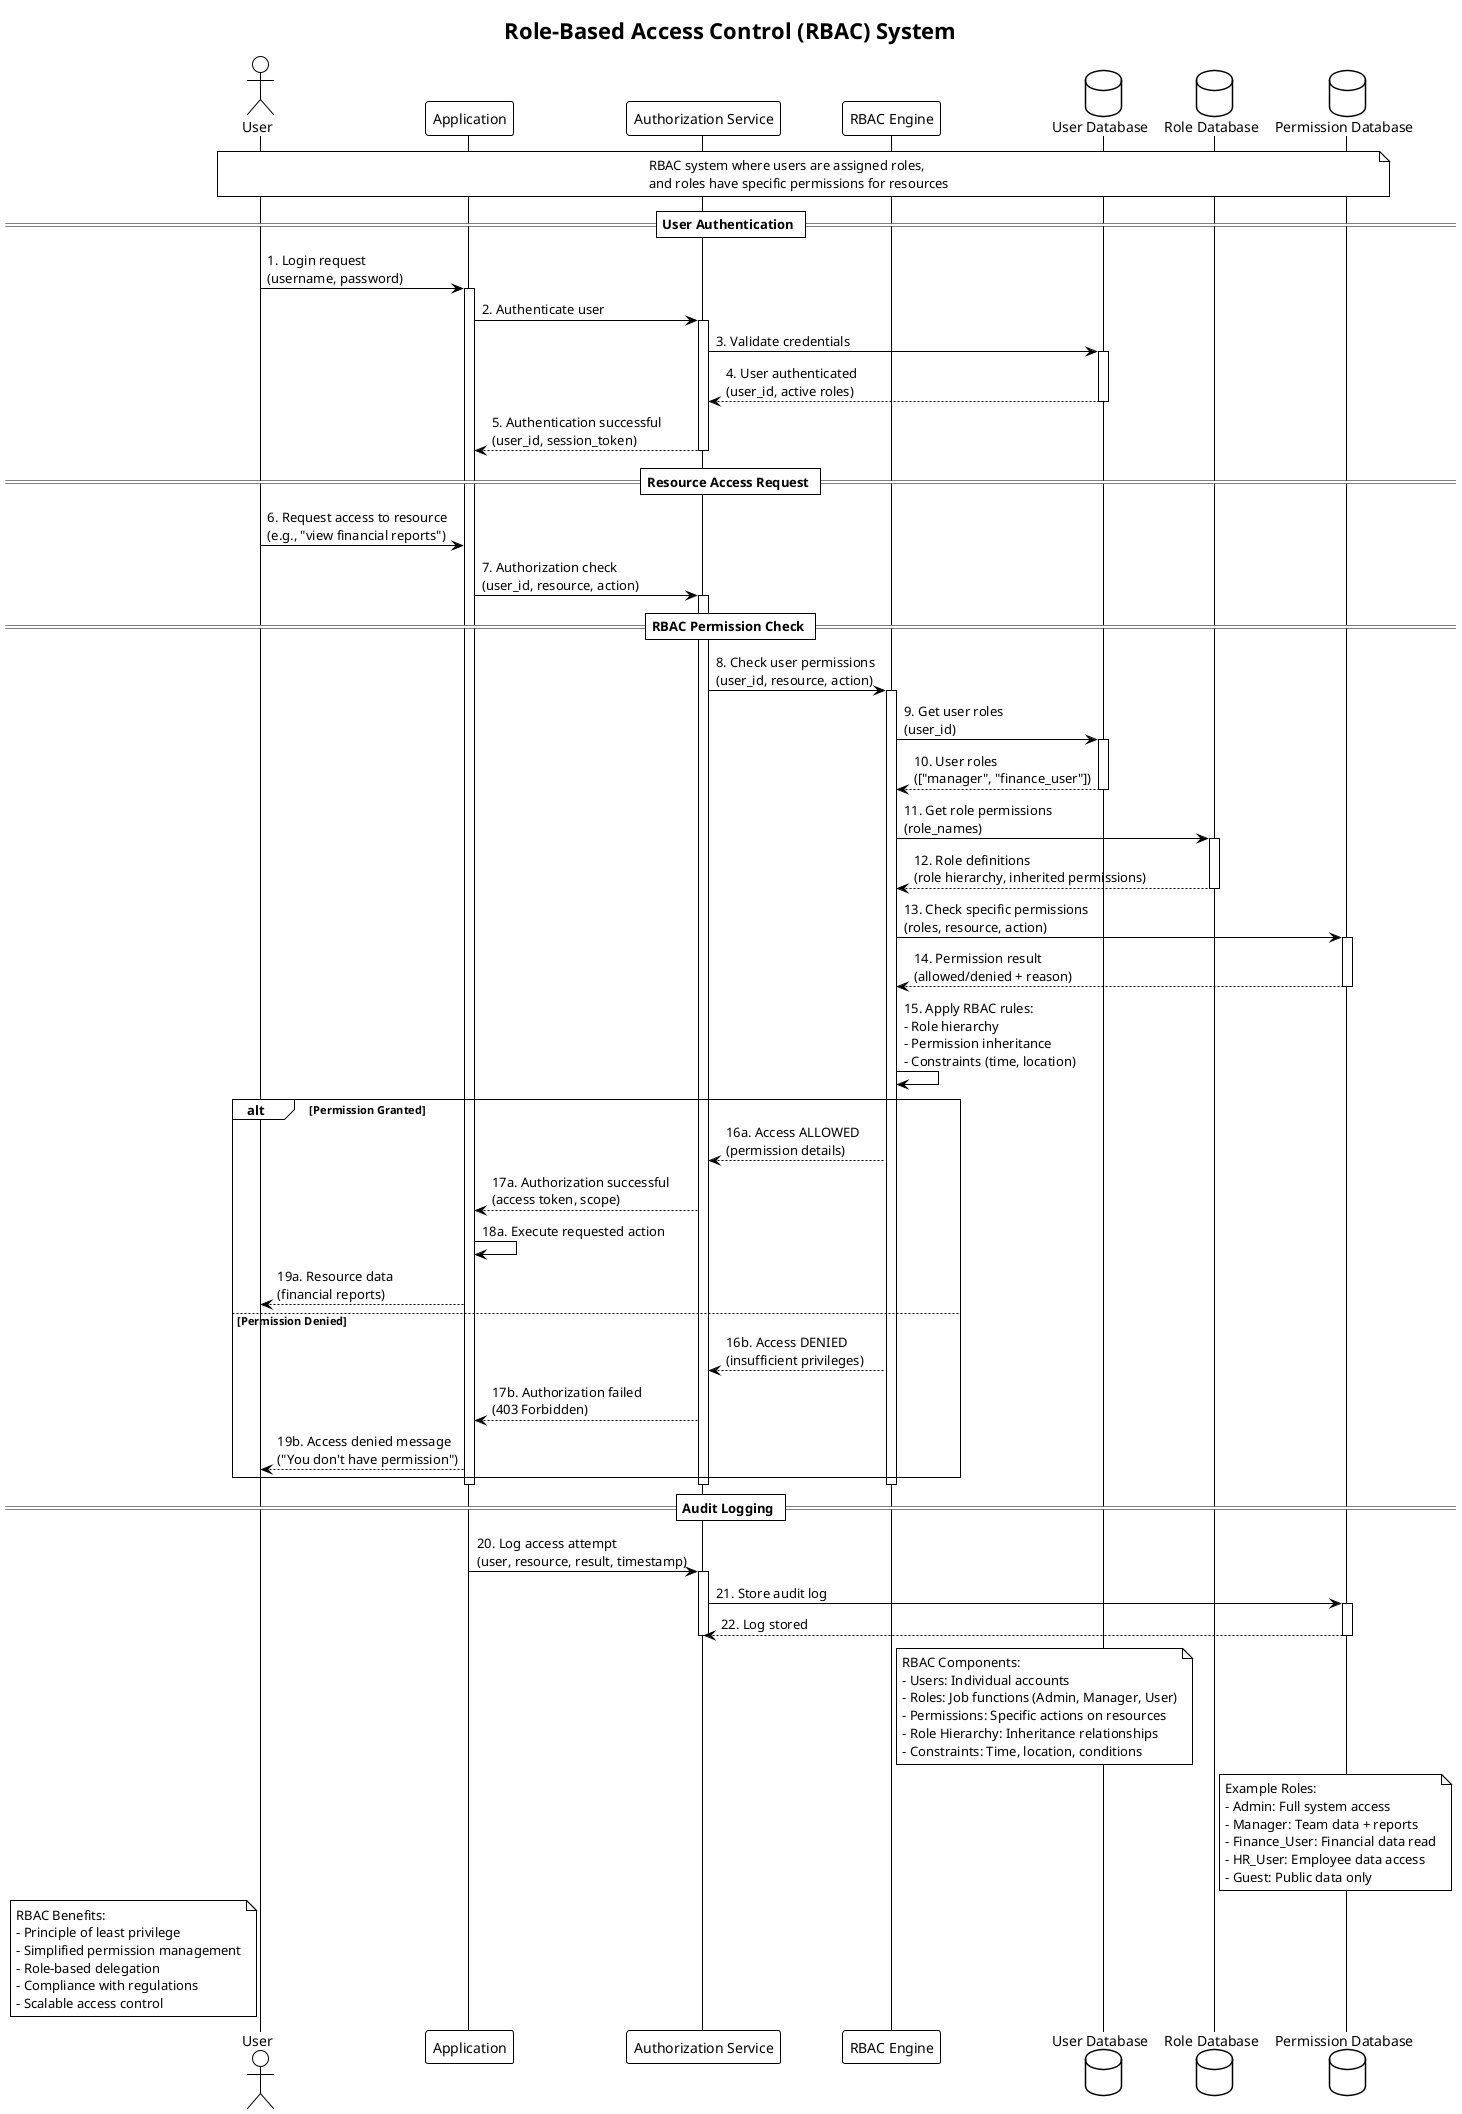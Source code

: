 @startuml
!theme plain
title Role-Based Access Control (RBAC) System

actor "User" as user
participant "Application" as app
participant "Authorization Service" as authz
participant "RBAC Engine" as rbac
database "User Database" as userdb
database "Role Database" as roledb
database "Permission Database" as permdb

note over user, permdb
  RBAC system where users are assigned roles,
  and roles have specific permissions for resources
end note

== User Authentication ==

user -> app: 1. Login request\n(username, password)
activate app

app -> authz: 2. Authenticate user
activate authz

authz -> userdb: 3. Validate credentials
activate userdb
userdb --> authz: 4. User authenticated\n(user_id, active roles)
deactivate userdb

authz --> app: 5. Authentication successful\n(user_id, session_token)
deactivate authz

== Resource Access Request ==

user -> app: 6. Request access to resource\n(e.g., "view financial reports")

app -> authz: 7. Authorization check\n(user_id, resource, action)
activate authz

== RBAC Permission Check ==

authz -> rbac: 8. Check user permissions\n(user_id, resource, action)
activate rbac

rbac -> userdb: 9. Get user roles\n(user_id)
activate userdb
userdb --> rbac: 10. User roles\n(["manager", "finance_user"])
deactivate userdb

rbac -> roledb: 11. Get role permissions\n(role_names)
activate roledb
roledb --> rbac: 12. Role definitions\n(role hierarchy, inherited permissions)
deactivate roledb

rbac -> permdb: 13. Check specific permissions\n(roles, resource, action)
activate permdb
permdb --> rbac: 14. Permission result\n(allowed/denied + reason)
deactivate permdb

rbac -> rbac: 15. Apply RBAC rules:\n- Role hierarchy\n- Permission inheritance\n- Constraints (time, location)

alt Permission Granted
    rbac --> authz: 16a. Access ALLOWED\n(permission details)
    
    authz --> app: 17a. Authorization successful\n(access token, scope)
    
    app -> app: 18a. Execute requested action
    
    app --> user: 19a. Resource data\n(financial reports)
    
else Permission Denied
    rbac --> authz: 16b. Access DENIED\n(insufficient privileges)
    
    authz --> app: 17b. Authorization failed\n(403 Forbidden)
    
    app --> user: 19b. Access denied message\n("You don't have permission")
end

deactivate rbac
deactivate authz
deactivate app

== Audit Logging ==

app -> authz: 20. Log access attempt\n(user, resource, result, timestamp)
activate authz

authz -> permdb: 21. Store audit log
activate permdb
permdb --> authz: 22. Log stored
deactivate permdb
deactivate authz

note right of rbac
  RBAC Components:
  - Users: Individual accounts
  - Roles: Job functions (Admin, Manager, User)
  - Permissions: Specific actions on resources
  - Role Hierarchy: Inheritance relationships
  - Constraints: Time, location, conditions
end note

note right of roledb
  Example Roles:
  - Admin: Full system access
  - Manager: Team data + reports
  - Finance_User: Financial data read
  - HR_User: Employee data access
  - Guest: Public data only
end note

note left of user
  RBAC Benefits:
  - Principle of least privilege
  - Simplified permission management
  - Role-based delegation
  - Compliance with regulations
  - Scalable access control
end note

@enduml